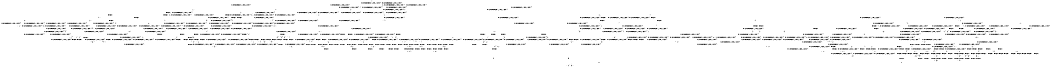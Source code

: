 digraph BCG {
size = "7, 10.5";
center = TRUE;
node [shape = circle];
0 [peripheries = 2];
0 -> 1 [label = "EX !0 !ATOMIC_EXCH_BRANCH (1, +1, TRUE, +1, 1, FALSE) !{}"];
0 -> 2 [label = "EX !2 !ATOMIC_EXCH_BRANCH (1, +0, TRUE, +0, 1, TRUE) !{}"];
0 -> 3 [label = "EX !1 !ATOMIC_EXCH_BRANCH (1, +1, TRUE, +0, 3, TRUE) !{}"];
0 -> 4 [label = "EX !0 !ATOMIC_EXCH_BRANCH (1, +1, TRUE, +1, 1, FALSE) !{}"];
0 -> 5 [label = "EX !2 !ATOMIC_EXCH_BRANCH (1, +0, TRUE, +0, 1, TRUE) !{}"];
0 -> 6 [label = "EX !1 !ATOMIC_EXCH_BRANCH (1, +1, TRUE, +0, 3, TRUE) !{}"];
1 -> 7 [label = "EX !2 !ATOMIC_EXCH_BRANCH (1, +0, TRUE, +0, 1, FALSE) !{}"];
2 -> 8 [label = "EX !0 !ATOMIC_EXCH_BRANCH (1, +1, TRUE, +1, 1, FALSE) !{}"];
3 -> 9 [label = "EX !0 !ATOMIC_EXCH_BRANCH (1, +1, TRUE, +1, 1, TRUE) !{}"];
4 -> 7 [label = "EX !2 !ATOMIC_EXCH_BRANCH (1, +0, TRUE, +0, 1, FALSE) !{}"];
4 -> 10 [label = "EX !1 !ATOMIC_EXCH_BRANCH (1, +1, TRUE, +0, 3, FALSE) !{}"];
4 -> 11 [label = "TERMINATE !0"];
4 -> 12 [label = "EX !2 !ATOMIC_EXCH_BRANCH (1, +0, TRUE, +0, 1, FALSE) !{}"];
4 -> 13 [label = "EX !1 !ATOMIC_EXCH_BRANCH (1, +1, TRUE, +0, 3, FALSE) !{}"];
4 -> 14 [label = "TERMINATE !0"];
5 -> 2 [label = "EX !2 !ATOMIC_EXCH_BRANCH (1, +0, TRUE, +0, 1, TRUE) !{}"];
5 -> 8 [label = "EX !0 !ATOMIC_EXCH_BRANCH (1, +1, TRUE, +1, 1, FALSE) !{}"];
5 -> 15 [label = "EX !1 !ATOMIC_EXCH_BRANCH (1, +1, TRUE, +0, 3, TRUE) !{}"];
5 -> 5 [label = "EX !2 !ATOMIC_EXCH_BRANCH (1, +0, TRUE, +0, 1, TRUE) !{}"];
5 -> 16 [label = "EX !0 !ATOMIC_EXCH_BRANCH (1, +1, TRUE, +1, 1, FALSE) !{}"];
5 -> 17 [label = "EX !1 !ATOMIC_EXCH_BRANCH (1, +1, TRUE, +0, 3, TRUE) !{}"];
6 -> 9 [label = "EX !0 !ATOMIC_EXCH_BRANCH (1, +1, TRUE, +1, 1, TRUE) !{}"];
6 -> 18 [label = "EX !2 !ATOMIC_EXCH_BRANCH (1, +0, TRUE, +0, 1, FALSE) !{}"];
6 -> 19 [label = "TERMINATE !1"];
6 -> 20 [label = "EX !0 !ATOMIC_EXCH_BRANCH (1, +1, TRUE, +1, 1, TRUE) !{}"];
6 -> 21 [label = "EX !2 !ATOMIC_EXCH_BRANCH (1, +0, TRUE, +0, 1, FALSE) !{}"];
6 -> 22 [label = "TERMINATE !1"];
7 -> 23 [label = "EX !1 !ATOMIC_EXCH_BRANCH (1, +1, TRUE, +0, 3, TRUE) !{}"];
8 -> 7 [label = "EX !2 !ATOMIC_EXCH_BRANCH (1, +0, TRUE, +0, 1, FALSE) !{}"];
9 -> 24 [label = "EX !2 !ATOMIC_EXCH_BRANCH (1, +0, TRUE, +0, 1, FALSE) !{}"];
10 -> 25 [label = "EX !1 !ATOMIC_EXCH_BRANCH (1, +0, FALSE, +1, 2, TRUE) !{}"];
11 -> 26 [label = "EX !2 !ATOMIC_EXCH_BRANCH (1, +0, TRUE, +0, 1, FALSE) !{}"];
12 -> 23 [label = "EX !1 !ATOMIC_EXCH_BRANCH (1, +1, TRUE, +0, 3, TRUE) !{}"];
12 -> 27 [label = "TERMINATE !0"];
12 -> 28 [label = "TERMINATE !2"];
12 -> 29 [label = "EX !1 !ATOMIC_EXCH_BRANCH (1, +1, TRUE, +0, 3, TRUE) !{}"];
12 -> 30 [label = "TERMINATE !0"];
12 -> 31 [label = "TERMINATE !2"];
13 -> 25 [label = "EX !1 !ATOMIC_EXCH_BRANCH (1, +0, FALSE, +1, 2, TRUE) !{}"];
13 -> 32 [label = "EX !2 !ATOMIC_EXCH_BRANCH (1, +0, TRUE, +0, 1, FALSE) !{}"];
13 -> 33 [label = "TERMINATE !0"];
13 -> 34 [label = "EX !1 !ATOMIC_EXCH_BRANCH (1, +0, FALSE, +1, 2, TRUE) !{}"];
13 -> 35 [label = "EX !2 !ATOMIC_EXCH_BRANCH (1, +0, TRUE, +0, 1, FALSE) !{}"];
13 -> 36 [label = "TERMINATE !0"];
14 -> 26 [label = "EX !2 !ATOMIC_EXCH_BRANCH (1, +0, TRUE, +0, 1, FALSE) !{}"];
14 -> 37 [label = "EX !1 !ATOMIC_EXCH_BRANCH (1, +1, TRUE, +0, 3, FALSE) !{}"];
14 -> 38 [label = "EX !2 !ATOMIC_EXCH_BRANCH (1, +0, TRUE, +0, 1, FALSE) !{}"];
14 -> 39 [label = "EX !1 !ATOMIC_EXCH_BRANCH (1, +1, TRUE, +0, 3, FALSE) !{}"];
15 -> 18 [label = "EX !2 !ATOMIC_EXCH_BRANCH (1, +0, TRUE, +0, 1, FALSE) !{}"];
16 -> 7 [label = "EX !2 !ATOMIC_EXCH_BRANCH (1, +0, TRUE, +0, 1, FALSE) !{}"];
16 -> 40 [label = "EX !1 !ATOMIC_EXCH_BRANCH (1, +1, TRUE, +0, 3, FALSE) !{}"];
16 -> 41 [label = "TERMINATE !0"];
16 -> 12 [label = "EX !2 !ATOMIC_EXCH_BRANCH (1, +0, TRUE, +0, 1, FALSE) !{}"];
16 -> 42 [label = "EX !1 !ATOMIC_EXCH_BRANCH (1, +1, TRUE, +0, 3, FALSE) !{}"];
16 -> 43 [label = "TERMINATE !0"];
17 -> 18 [label = "EX !2 !ATOMIC_EXCH_BRANCH (1, +0, TRUE, +0, 1, FALSE) !{}"];
17 -> 44 [label = "EX !0 !ATOMIC_EXCH_BRANCH (1, +1, TRUE, +1, 1, TRUE) !{}"];
17 -> 45 [label = "TERMINATE !1"];
17 -> 21 [label = "EX !2 !ATOMIC_EXCH_BRANCH (1, +0, TRUE, +0, 1, FALSE) !{}"];
17 -> 46 [label = "EX !0 !ATOMIC_EXCH_BRANCH (1, +1, TRUE, +1, 1, TRUE) !{}"];
17 -> 47 [label = "TERMINATE !1"];
18 -> 23 [label = "EX !0 !ATOMIC_EXCH_BRANCH (1, +1, TRUE, +1, 1, FALSE) !{}"];
19 -> 48 [label = "EX !0 !ATOMIC_EXCH_BRANCH (1, +1, TRUE, +1, 1, TRUE) !{}"];
20 -> 9 [label = "EX !0 !ATOMIC_EXCH_BRANCH (1, +1, TRUE, +1, 1, TRUE) !{}"];
20 -> 24 [label = "EX !2 !ATOMIC_EXCH_BRANCH (1, +0, TRUE, +0, 1, FALSE) !{}"];
20 -> 49 [label = "TERMINATE !1"];
20 -> 20 [label = "EX !0 !ATOMIC_EXCH_BRANCH (1, +1, TRUE, +1, 1, TRUE) !{}"];
20 -> 50 [label = "EX !2 !ATOMIC_EXCH_BRANCH (1, +0, TRUE, +0, 1, FALSE) !{}"];
20 -> 51 [label = "TERMINATE !1"];
21 -> 23 [label = "EX !0 !ATOMIC_EXCH_BRANCH (1, +1, TRUE, +1, 1, FALSE) !{}"];
21 -> 52 [label = "TERMINATE !2"];
21 -> 53 [label = "TERMINATE !1"];
21 -> 29 [label = "EX !0 !ATOMIC_EXCH_BRANCH (1, +1, TRUE, +1, 1, FALSE) !{}"];
21 -> 54 [label = "TERMINATE !2"];
21 -> 55 [label = "TERMINATE !1"];
22 -> 48 [label = "EX !0 !ATOMIC_EXCH_BRANCH (1, +1, TRUE, +1, 1, TRUE) !{}"];
22 -> 56 [label = "EX !2 !ATOMIC_EXCH_BRANCH (1, +0, TRUE, +0, 1, FALSE) !{}"];
22 -> 57 [label = "EX !0 !ATOMIC_EXCH_BRANCH (1, +1, TRUE, +1, 1, TRUE) !{}"];
22 -> 58 [label = "EX !2 !ATOMIC_EXCH_BRANCH (1, +0, TRUE, +0, 1, FALSE) !{}"];
23 -> 59 [label = "TERMINATE !0"];
24 -> 23 [label = "EX !0 !ATOMIC_EXCH_BRANCH (1, +1, TRUE, +1, 1, FALSE) !{}"];
25 -> 32 [label = "EX !2 !ATOMIC_EXCH_BRANCH (1, +0, TRUE, +0, 1, FALSE) !{}"];
26 -> 60 [label = "EX !1 !ATOMIC_EXCH_BRANCH (1, +1, TRUE, +0, 3, TRUE) !{}"];
27 -> 60 [label = "EX !1 !ATOMIC_EXCH_BRANCH (1, +1, TRUE, +0, 3, TRUE) !{}"];
28 -> 61 [label = "EX !1 !ATOMIC_EXCH_BRANCH (1, +1, TRUE, +0, 3, TRUE) !{}"];
29 -> 59 [label = "TERMINATE !0"];
29 -> 62 [label = "TERMINATE !2"];
29 -> 63 [label = "TERMINATE !1"];
29 -> 64 [label = "TERMINATE !0"];
29 -> 65 [label = "TERMINATE !2"];
29 -> 66 [label = "TERMINATE !1"];
30 -> 60 [label = "EX !1 !ATOMIC_EXCH_BRANCH (1, +1, TRUE, +0, 3, TRUE) !{}"];
30 -> 67 [label = "TERMINATE !2"];
30 -> 68 [label = "EX !1 !ATOMIC_EXCH_BRANCH (1, +1, TRUE, +0, 3, TRUE) !{}"];
30 -> 69 [label = "TERMINATE !2"];
31 -> 61 [label = "EX !1 !ATOMIC_EXCH_BRANCH (1, +1, TRUE, +0, 3, TRUE) !{}"];
31 -> 67 [label = "TERMINATE !0"];
31 -> 70 [label = "EX !1 !ATOMIC_EXCH_BRANCH (1, +1, TRUE, +0, 3, TRUE) !{}"];
31 -> 69 [label = "TERMINATE !0"];
32 -> 71 [label = "EX !1 !ATOMIC_EXCH_BRANCH (1, +0, FALSE, +1, 2, FALSE) !{}"];
33 -> 72 [label = "EX !2 !ATOMIC_EXCH_BRANCH (1, +0, TRUE, +0, 1, FALSE) !{}"];
34 -> 25 [label = "EX !1 !ATOMIC_EXCH_BRANCH (1, +0, FALSE, +1, 2, TRUE) !{}"];
34 -> 32 [label = "EX !2 !ATOMIC_EXCH_BRANCH (1, +0, TRUE, +0, 1, FALSE) !{}"];
34 -> 33 [label = "TERMINATE !0"];
34 -> 34 [label = "EX !1 !ATOMIC_EXCH_BRANCH (1, +0, FALSE, +1, 2, TRUE) !{}"];
34 -> 35 [label = "EX !2 !ATOMIC_EXCH_BRANCH (1, +0, TRUE, +0, 1, FALSE) !{}"];
34 -> 36 [label = "TERMINATE !0"];
35 -> 71 [label = "EX !1 !ATOMIC_EXCH_BRANCH (1, +0, FALSE, +1, 2, FALSE) !{}"];
35 -> 73 [label = "TERMINATE !0"];
35 -> 74 [label = "TERMINATE !2"];
35 -> 75 [label = "EX !1 !ATOMIC_EXCH_BRANCH (1, +0, FALSE, +1, 2, FALSE) !{}"];
35 -> 76 [label = "TERMINATE !0"];
35 -> 77 [label = "TERMINATE !2"];
36 -> 72 [label = "EX !2 !ATOMIC_EXCH_BRANCH (1, +0, TRUE, +0, 1, FALSE) !{}"];
36 -> 78 [label = "EX !1 !ATOMIC_EXCH_BRANCH (1, +0, FALSE, +1, 2, TRUE) !{}"];
36 -> 79 [label = "EX !2 !ATOMIC_EXCH_BRANCH (1, +0, TRUE, +0, 1, FALSE) !{}"];
36 -> 80 [label = "EX !1 !ATOMIC_EXCH_BRANCH (1, +0, FALSE, +1, 2, TRUE) !{}"];
37 -> 78 [label = "EX !1 !ATOMIC_EXCH_BRANCH (1, +0, FALSE, +1, 2, TRUE) !{}"];
38 -> 60 [label = "EX !1 !ATOMIC_EXCH_BRANCH (1, +1, TRUE, +0, 3, TRUE) !{}"];
38 -> 67 [label = "TERMINATE !2"];
38 -> 68 [label = "EX !1 !ATOMIC_EXCH_BRANCH (1, +1, TRUE, +0, 3, TRUE) !{}"];
38 -> 69 [label = "TERMINATE !2"];
39 -> 78 [label = "EX !1 !ATOMIC_EXCH_BRANCH (1, +0, FALSE, +1, 2, TRUE) !{}"];
39 -> 72 [label = "EX !2 !ATOMIC_EXCH_BRANCH (1, +0, TRUE, +0, 1, FALSE) !{}"];
39 -> 80 [label = "EX !1 !ATOMIC_EXCH_BRANCH (1, +0, FALSE, +1, 2, TRUE) !{}"];
39 -> 79 [label = "EX !2 !ATOMIC_EXCH_BRANCH (1, +0, TRUE, +0, 1, FALSE) !{}"];
40 -> 81 [label = "EX !1 !ATOMIC_EXCH_BRANCH (1, +0, FALSE, +1, 2, TRUE) !{}"];
41 -> 82 [label = "EX !1 !ATOMIC_EXCH_BRANCH (1, +1, TRUE, +0, 3, FALSE) !{}"];
42 -> 81 [label = "EX !1 !ATOMIC_EXCH_BRANCH (1, +0, FALSE, +1, 2, TRUE) !{}"];
42 -> 32 [label = "EX !2 !ATOMIC_EXCH_BRANCH (1, +0, TRUE, +0, 1, FALSE) !{}"];
42 -> 83 [label = "TERMINATE !0"];
42 -> 84 [label = "EX !1 !ATOMIC_EXCH_BRANCH (1, +0, FALSE, +1, 2, TRUE) !{}"];
42 -> 35 [label = "EX !2 !ATOMIC_EXCH_BRANCH (1, +0, TRUE, +0, 1, FALSE) !{}"];
42 -> 85 [label = "TERMINATE !0"];
43 -> 82 [label = "EX !1 !ATOMIC_EXCH_BRANCH (1, +1, TRUE, +0, 3, FALSE) !{}"];
43 -> 26 [label = "EX !2 !ATOMIC_EXCH_BRANCH (1, +0, TRUE, +0, 1, FALSE) !{}"];
43 -> 86 [label = "EX !1 !ATOMIC_EXCH_BRANCH (1, +1, TRUE, +0, 3, FALSE) !{}"];
43 -> 38 [label = "EX !2 !ATOMIC_EXCH_BRANCH (1, +0, TRUE, +0, 1, FALSE) !{}"];
44 -> 24 [label = "EX !2 !ATOMIC_EXCH_BRANCH (1, +0, TRUE, +0, 1, FALSE) !{}"];
45 -> 87 [label = "EX !0 !ATOMIC_EXCH_BRANCH (1, +1, TRUE, +1, 1, TRUE) !{}"];
46 -> 44 [label = "EX !0 !ATOMIC_EXCH_BRANCH (1, +1, TRUE, +1, 1, TRUE) !{}"];
46 -> 24 [label = "EX !2 !ATOMIC_EXCH_BRANCH (1, +0, TRUE, +0, 1, FALSE) !{}"];
46 -> 88 [label = "TERMINATE !1"];
46 -> 46 [label = "EX !0 !ATOMIC_EXCH_BRANCH (1, +1, TRUE, +1, 1, TRUE) !{}"];
46 -> 50 [label = "EX !2 !ATOMIC_EXCH_BRANCH (1, +0, TRUE, +0, 1, FALSE) !{}"];
46 -> 89 [label = "TERMINATE !1"];
47 -> 87 [label = "EX !0 !ATOMIC_EXCH_BRANCH (1, +1, TRUE, +1, 1, TRUE) !{}"];
47 -> 56 [label = "EX !2 !ATOMIC_EXCH_BRANCH (1, +0, TRUE, +0, 1, FALSE) !{}"];
47 -> 90 [label = "EX !0 !ATOMIC_EXCH_BRANCH (1, +1, TRUE, +1, 1, TRUE) !{}"];
47 -> 58 [label = "EX !2 !ATOMIC_EXCH_BRANCH (1, +0, TRUE, +0, 1, FALSE) !{}"];
48 -> 91 [label = "EX !2 !ATOMIC_EXCH_BRANCH (1, +0, TRUE, +0, 1, FALSE) !{}"];
49 -> 91 [label = "EX !2 !ATOMIC_EXCH_BRANCH (1, +0, TRUE, +0, 1, FALSE) !{}"];
50 -> 23 [label = "EX !0 !ATOMIC_EXCH_BRANCH (1, +1, TRUE, +1, 1, FALSE) !{}"];
50 -> 92 [label = "TERMINATE !2"];
50 -> 93 [label = "TERMINATE !1"];
50 -> 29 [label = "EX !0 !ATOMIC_EXCH_BRANCH (1, +1, TRUE, +1, 1, FALSE) !{}"];
50 -> 94 [label = "TERMINATE !2"];
50 -> 95 [label = "TERMINATE !1"];
51 -> 91 [label = "EX !2 !ATOMIC_EXCH_BRANCH (1, +0, TRUE, +0, 1, FALSE) !{}"];
51 -> 48 [label = "EX !0 !ATOMIC_EXCH_BRANCH (1, +1, TRUE, +1, 1, TRUE) !{}"];
51 -> 96 [label = "EX !2 !ATOMIC_EXCH_BRANCH (1, +0, TRUE, +0, 1, FALSE) !{}"];
51 -> 57 [label = "EX !0 !ATOMIC_EXCH_BRANCH (1, +1, TRUE, +1, 1, TRUE) !{}"];
52 -> 61 [label = "EX !0 !ATOMIC_EXCH_BRANCH (1, +1, TRUE, +1, 1, FALSE) !{}"];
53 -> 97 [label = "EX !0 !ATOMIC_EXCH_BRANCH (1, +1, TRUE, +1, 1, FALSE) !{}"];
54 -> 61 [label = "EX !0 !ATOMIC_EXCH_BRANCH (1, +1, TRUE, +1, 1, FALSE) !{}"];
54 -> 98 [label = "TERMINATE !1"];
54 -> 70 [label = "EX !0 !ATOMIC_EXCH_BRANCH (1, +1, TRUE, +1, 1, FALSE) !{}"];
54 -> 99 [label = "TERMINATE !1"];
55 -> 97 [label = "EX !0 !ATOMIC_EXCH_BRANCH (1, +1, TRUE, +1, 1, FALSE) !{}"];
55 -> 98 [label = "TERMINATE !2"];
55 -> 100 [label = "EX !0 !ATOMIC_EXCH_BRANCH (1, +1, TRUE, +1, 1, FALSE) !{}"];
55 -> 99 [label = "TERMINATE !2"];
56 -> 97 [label = "EX !0 !ATOMIC_EXCH_BRANCH (1, +1, TRUE, +1, 1, FALSE) !{}"];
57 -> 48 [label = "EX !0 !ATOMIC_EXCH_BRANCH (1, +1, TRUE, +1, 1, TRUE) !{}"];
57 -> 91 [label = "EX !2 !ATOMIC_EXCH_BRANCH (1, +0, TRUE, +0, 1, FALSE) !{}"];
57 -> 57 [label = "EX !0 !ATOMIC_EXCH_BRANCH (1, +1, TRUE, +1, 1, TRUE) !{}"];
57 -> 96 [label = "EX !2 !ATOMIC_EXCH_BRANCH (1, +0, TRUE, +0, 1, FALSE) !{}"];
58 -> 97 [label = "EX !0 !ATOMIC_EXCH_BRANCH (1, +1, TRUE, +1, 1, FALSE) !{}"];
58 -> 98 [label = "TERMINATE !2"];
58 -> 100 [label = "EX !0 !ATOMIC_EXCH_BRANCH (1, +1, TRUE, +1, 1, FALSE) !{}"];
58 -> 99 [label = "TERMINATE !2"];
59 -> 101 [label = "TERMINATE !2"];
60 -> 101 [label = "TERMINATE !2"];
61 -> 101 [label = "TERMINATE !0"];
62 -> 101 [label = "TERMINATE !0"];
63 -> 102 [label = "TERMINATE !0"];
64 -> 101 [label = "TERMINATE !2"];
64 -> 102 [label = "TERMINATE !1"];
64 -> 103 [label = "TERMINATE !2"];
64 -> 104 [label = "TERMINATE !1"];
65 -> 101 [label = "TERMINATE !0"];
65 -> 105 [label = "TERMINATE !1"];
65 -> 103 [label = "TERMINATE !0"];
65 -> 106 [label = "TERMINATE !1"];
66 -> 102 [label = "TERMINATE !0"];
66 -> 105 [label = "TERMINATE !2"];
66 -> 104 [label = "TERMINATE !0"];
66 -> 106 [label = "TERMINATE !2"];
67 -> 107 [label = "EX !1 !ATOMIC_EXCH_BRANCH (1, +1, TRUE, +0, 3, TRUE) !{}"];
68 -> 101 [label = "TERMINATE !2"];
68 -> 102 [label = "TERMINATE !1"];
68 -> 103 [label = "TERMINATE !2"];
68 -> 104 [label = "TERMINATE !1"];
69 -> 107 [label = "EX !1 !ATOMIC_EXCH_BRANCH (1, +1, TRUE, +0, 3, TRUE) !{}"];
69 -> 108 [label = "EX !1 !ATOMIC_EXCH_BRANCH (1, +1, TRUE, +0, 3, TRUE) !{}"];
70 -> 101 [label = "TERMINATE !0"];
70 -> 105 [label = "TERMINATE !1"];
70 -> 103 [label = "TERMINATE !0"];
70 -> 106 [label = "TERMINATE !1"];
71 -> 109 [label = "TERMINATE !0"];
72 -> 110 [label = "EX !1 !ATOMIC_EXCH_BRANCH (1, +0, FALSE, +1, 2, FALSE) !{}"];
73 -> 111 [label = "TERMINATE !2"];
74 -> 111 [label = "TERMINATE !0"];
75 -> 109 [label = "TERMINATE !0"];
75 -> 112 [label = "TERMINATE !2"];
75 -> 113 [label = "TERMINATE !1"];
75 -> 114 [label = "TERMINATE !0"];
75 -> 115 [label = "TERMINATE !2"];
75 -> 116 [label = "TERMINATE !1"];
76 -> 111 [label = "TERMINATE !2"];
76 -> 110 [label = "EX !1 !ATOMIC_EXCH_BRANCH (1, +0, FALSE, +1, 2, FALSE) !{}"];
76 -> 117 [label = "TERMINATE !2"];
76 -> 118 [label = "EX !1 !ATOMIC_EXCH_BRANCH (1, +0, FALSE, +1, 2, FALSE) !{}"];
77 -> 111 [label = "TERMINATE !0"];
77 -> 119 [label = "EX !1 !ATOMIC_EXCH_BRANCH (1, +0, FALSE, +1, 2, FALSE) !{}"];
77 -> 117 [label = "TERMINATE !0"];
77 -> 120 [label = "EX !1 !ATOMIC_EXCH_BRANCH (1, +0, FALSE, +1, 2, FALSE) !{}"];
78 -> 72 [label = "EX !2 !ATOMIC_EXCH_BRANCH (1, +0, TRUE, +0, 1, FALSE) !{}"];
79 -> 110 [label = "EX !1 !ATOMIC_EXCH_BRANCH (1, +0, FALSE, +1, 2, FALSE) !{}"];
79 -> 111 [label = "TERMINATE !2"];
79 -> 118 [label = "EX !1 !ATOMIC_EXCH_BRANCH (1, +0, FALSE, +1, 2, FALSE) !{}"];
79 -> 117 [label = "TERMINATE !2"];
80 -> 78 [label = "EX !1 !ATOMIC_EXCH_BRANCH (1, +0, FALSE, +1, 2, TRUE) !{}"];
80 -> 72 [label = "EX !2 !ATOMIC_EXCH_BRANCH (1, +0, TRUE, +0, 1, FALSE) !{}"];
80 -> 80 [label = "EX !1 !ATOMIC_EXCH_BRANCH (1, +0, FALSE, +1, 2, TRUE) !{}"];
80 -> 79 [label = "EX !2 !ATOMIC_EXCH_BRANCH (1, +0, TRUE, +0, 1, FALSE) !{}"];
81 -> 32 [label = "EX !2 !ATOMIC_EXCH_BRANCH (1, +0, TRUE, +0, 1, FALSE) !{}"];
82 -> 121 [label = "EX !1 !ATOMIC_EXCH_BRANCH (1, +0, FALSE, +1, 2, TRUE) !{}"];
83 -> 121 [label = "EX !1 !ATOMIC_EXCH_BRANCH (1, +0, FALSE, +1, 2, TRUE) !{}"];
84 -> 81 [label = "EX !1 !ATOMIC_EXCH_BRANCH (1, +0, FALSE, +1, 2, TRUE) !{}"];
84 -> 32 [label = "EX !2 !ATOMIC_EXCH_BRANCH (1, +0, TRUE, +0, 1, FALSE) !{}"];
84 -> 83 [label = "TERMINATE !0"];
84 -> 84 [label = "EX !1 !ATOMIC_EXCH_BRANCH (1, +0, FALSE, +1, 2, TRUE) !{}"];
84 -> 35 [label = "EX !2 !ATOMIC_EXCH_BRANCH (1, +0, TRUE, +0, 1, FALSE) !{}"];
84 -> 85 [label = "TERMINATE !0"];
85 -> 121 [label = "EX !1 !ATOMIC_EXCH_BRANCH (1, +0, FALSE, +1, 2, TRUE) !{}"];
85 -> 72 [label = "EX !2 !ATOMIC_EXCH_BRANCH (1, +0, TRUE, +0, 1, FALSE) !{}"];
85 -> 122 [label = "EX !1 !ATOMIC_EXCH_BRANCH (1, +0, FALSE, +1, 2, TRUE) !{}"];
85 -> 79 [label = "EX !2 !ATOMIC_EXCH_BRANCH (1, +0, TRUE, +0, 1, FALSE) !{}"];
86 -> 121 [label = "EX !1 !ATOMIC_EXCH_BRANCH (1, +0, FALSE, +1, 2, TRUE) !{}"];
86 -> 72 [label = "EX !2 !ATOMIC_EXCH_BRANCH (1, +0, TRUE, +0, 1, FALSE) !{}"];
86 -> 122 [label = "EX !1 !ATOMIC_EXCH_BRANCH (1, +0, FALSE, +1, 2, TRUE) !{}"];
86 -> 79 [label = "EX !2 !ATOMIC_EXCH_BRANCH (1, +0, TRUE, +0, 1, FALSE) !{}"];
87 -> 91 [label = "EX !2 !ATOMIC_EXCH_BRANCH (1, +0, TRUE, +0, 1, FALSE) !{}"];
88 -> 87 [label = "EX !0 !ATOMIC_EXCH_BRANCH (1, +1, TRUE, +1, 1, TRUE) !{}"];
89 -> 87 [label = "EX !0 !ATOMIC_EXCH_BRANCH (1, +1, TRUE, +1, 1, TRUE) !{}"];
89 -> 91 [label = "EX !2 !ATOMIC_EXCH_BRANCH (1, +0, TRUE, +0, 1, FALSE) !{}"];
89 -> 90 [label = "EX !0 !ATOMIC_EXCH_BRANCH (1, +1, TRUE, +1, 1, TRUE) !{}"];
89 -> 96 [label = "EX !2 !ATOMIC_EXCH_BRANCH (1, +0, TRUE, +0, 1, FALSE) !{}"];
90 -> 87 [label = "EX !0 !ATOMIC_EXCH_BRANCH (1, +1, TRUE, +1, 1, TRUE) !{}"];
90 -> 91 [label = "EX !2 !ATOMIC_EXCH_BRANCH (1, +0, TRUE, +0, 1, FALSE) !{}"];
90 -> 90 [label = "EX !0 !ATOMIC_EXCH_BRANCH (1, +1, TRUE, +1, 1, TRUE) !{}"];
90 -> 96 [label = "EX !2 !ATOMIC_EXCH_BRANCH (1, +0, TRUE, +0, 1, FALSE) !{}"];
91 -> 97 [label = "EX !0 !ATOMIC_EXCH_BRANCH (1, +1, TRUE, +1, 1, FALSE) !{}"];
92 -> 123 [label = "TERMINATE !1"];
93 -> 123 [label = "TERMINATE !2"];
94 -> 123 [label = "TERMINATE !1"];
94 -> 61 [label = "EX !0 !ATOMIC_EXCH_BRANCH (1, +1, TRUE, +1, 1, FALSE) !{}"];
94 -> 124 [label = "TERMINATE !1"];
94 -> 70 [label = "EX !0 !ATOMIC_EXCH_BRANCH (1, +1, TRUE, +1, 1, FALSE) !{}"];
95 -> 123 [label = "TERMINATE !2"];
95 -> 97 [label = "EX !0 !ATOMIC_EXCH_BRANCH (1, +1, TRUE, +1, 1, FALSE) !{}"];
95 -> 124 [label = "TERMINATE !2"];
95 -> 100 [label = "EX !0 !ATOMIC_EXCH_BRANCH (1, +1, TRUE, +1, 1, FALSE) !{}"];
96 -> 97 [label = "EX !0 !ATOMIC_EXCH_BRANCH (1, +1, TRUE, +1, 1, FALSE) !{}"];
96 -> 123 [label = "TERMINATE !2"];
96 -> 100 [label = "EX !0 !ATOMIC_EXCH_BRANCH (1, +1, TRUE, +1, 1, FALSE) !{}"];
96 -> 124 [label = "TERMINATE !2"];
97 -> 102 [label = "TERMINATE !0"];
98 -> 125 [label = "EX !0 !ATOMIC_EXCH_BRANCH (1, +1, TRUE, +1, 1, FALSE) !{}"];
99 -> 125 [label = "EX !0 !ATOMIC_EXCH_BRANCH (1, +1, TRUE, +1, 1, FALSE) !{}"];
99 -> 126 [label = "EX !0 !ATOMIC_EXCH_BRANCH (1, +1, TRUE, +1, 1, FALSE) !{}"];
100 -> 102 [label = "TERMINATE !0"];
100 -> 105 [label = "TERMINATE !2"];
100 -> 104 [label = "TERMINATE !0"];
100 -> 106 [label = "TERMINATE !2"];
101 -> 127 [label = "TERMINATE !1"];
102 -> 127 [label = "TERMINATE !2"];
103 -> 127 [label = "TERMINATE !1"];
103 -> 128 [label = "TERMINATE !1"];
104 -> 127 [label = "TERMINATE !2"];
104 -> 128 [label = "TERMINATE !2"];
105 -> 127 [label = "TERMINATE !0"];
106 -> 127 [label = "TERMINATE !0"];
106 -> 128 [label = "TERMINATE !0"];
107 -> 127 [label = "TERMINATE !1"];
108 -> 127 [label = "TERMINATE !1"];
108 -> 128 [label = "TERMINATE !1"];
109 -> 129 [label = "TERMINATE !2"];
110 -> 129 [label = "TERMINATE !2"];
111 -> 130 [label = "EX !1 !ATOMIC_EXCH_BRANCH (1, +0, FALSE, +1, 2, FALSE) !{}"];
112 -> 129 [label = "TERMINATE !0"];
113 -> 131 [label = "TERMINATE !0"];
114 -> 129 [label = "TERMINATE !2"];
114 -> 131 [label = "TERMINATE !1"];
114 -> 132 [label = "TERMINATE !2"];
114 -> 133 [label = "TERMINATE !1"];
115 -> 129 [label = "TERMINATE !0"];
115 -> 134 [label = "TERMINATE !1"];
115 -> 132 [label = "TERMINATE !0"];
115 -> 135 [label = "TERMINATE !1"];
116 -> 131 [label = "TERMINATE !0"];
116 -> 134 [label = "TERMINATE !2"];
116 -> 133 [label = "TERMINATE !0"];
116 -> 135 [label = "TERMINATE !2"];
117 -> 130 [label = "EX !1 !ATOMIC_EXCH_BRANCH (1, +0, FALSE, +1, 2, FALSE) !{}"];
117 -> 136 [label = "EX !1 !ATOMIC_EXCH_BRANCH (1, +0, FALSE, +1, 2, FALSE) !{}"];
118 -> 129 [label = "TERMINATE !2"];
118 -> 131 [label = "TERMINATE !1"];
118 -> 132 [label = "TERMINATE !2"];
118 -> 133 [label = "TERMINATE !1"];
119 -> 129 [label = "TERMINATE !0"];
120 -> 129 [label = "TERMINATE !0"];
120 -> 134 [label = "TERMINATE !1"];
120 -> 132 [label = "TERMINATE !0"];
120 -> 135 [label = "TERMINATE !1"];
121 -> 72 [label = "EX !2 !ATOMIC_EXCH_BRANCH (1, +0, TRUE, +0, 1, FALSE) !{}"];
122 -> 121 [label = "EX !1 !ATOMIC_EXCH_BRANCH (1, +0, FALSE, +1, 2, TRUE) !{}"];
122 -> 72 [label = "EX !2 !ATOMIC_EXCH_BRANCH (1, +0, TRUE, +0, 1, FALSE) !{}"];
122 -> 122 [label = "EX !1 !ATOMIC_EXCH_BRANCH (1, +0, FALSE, +1, 2, TRUE) !{}"];
122 -> 79 [label = "EX !2 !ATOMIC_EXCH_BRANCH (1, +0, TRUE, +0, 1, FALSE) !{}"];
123 -> 125 [label = "EX !0 !ATOMIC_EXCH_BRANCH (1, +1, TRUE, +1, 1, FALSE) !{}"];
124 -> 125 [label = "EX !0 !ATOMIC_EXCH_BRANCH (1, +1, TRUE, +1, 1, FALSE) !{}"];
124 -> 126 [label = "EX !0 !ATOMIC_EXCH_BRANCH (1, +1, TRUE, +1, 1, FALSE) !{}"];
125 -> 127 [label = "TERMINATE !0"];
126 -> 127 [label = "TERMINATE !0"];
126 -> 128 [label = "TERMINATE !0"];
127 -> 137 [label = "exit"];
128 -> 138 [label = "exit"];
129 -> 139 [label = "TERMINATE !1"];
130 -> 139 [label = "TERMINATE !1"];
131 -> 139 [label = "TERMINATE !2"];
132 -> 139 [label = "TERMINATE !1"];
132 -> 140 [label = "TERMINATE !1"];
133 -> 139 [label = "TERMINATE !2"];
133 -> 140 [label = "TERMINATE !2"];
134 -> 139 [label = "TERMINATE !0"];
135 -> 139 [label = "TERMINATE !0"];
135 -> 140 [label = "TERMINATE !0"];
136 -> 139 [label = "TERMINATE !1"];
136 -> 140 [label = "TERMINATE !1"];
139 -> 137 [label = "exit"];
140 -> 138 [label = "exit"];
}
